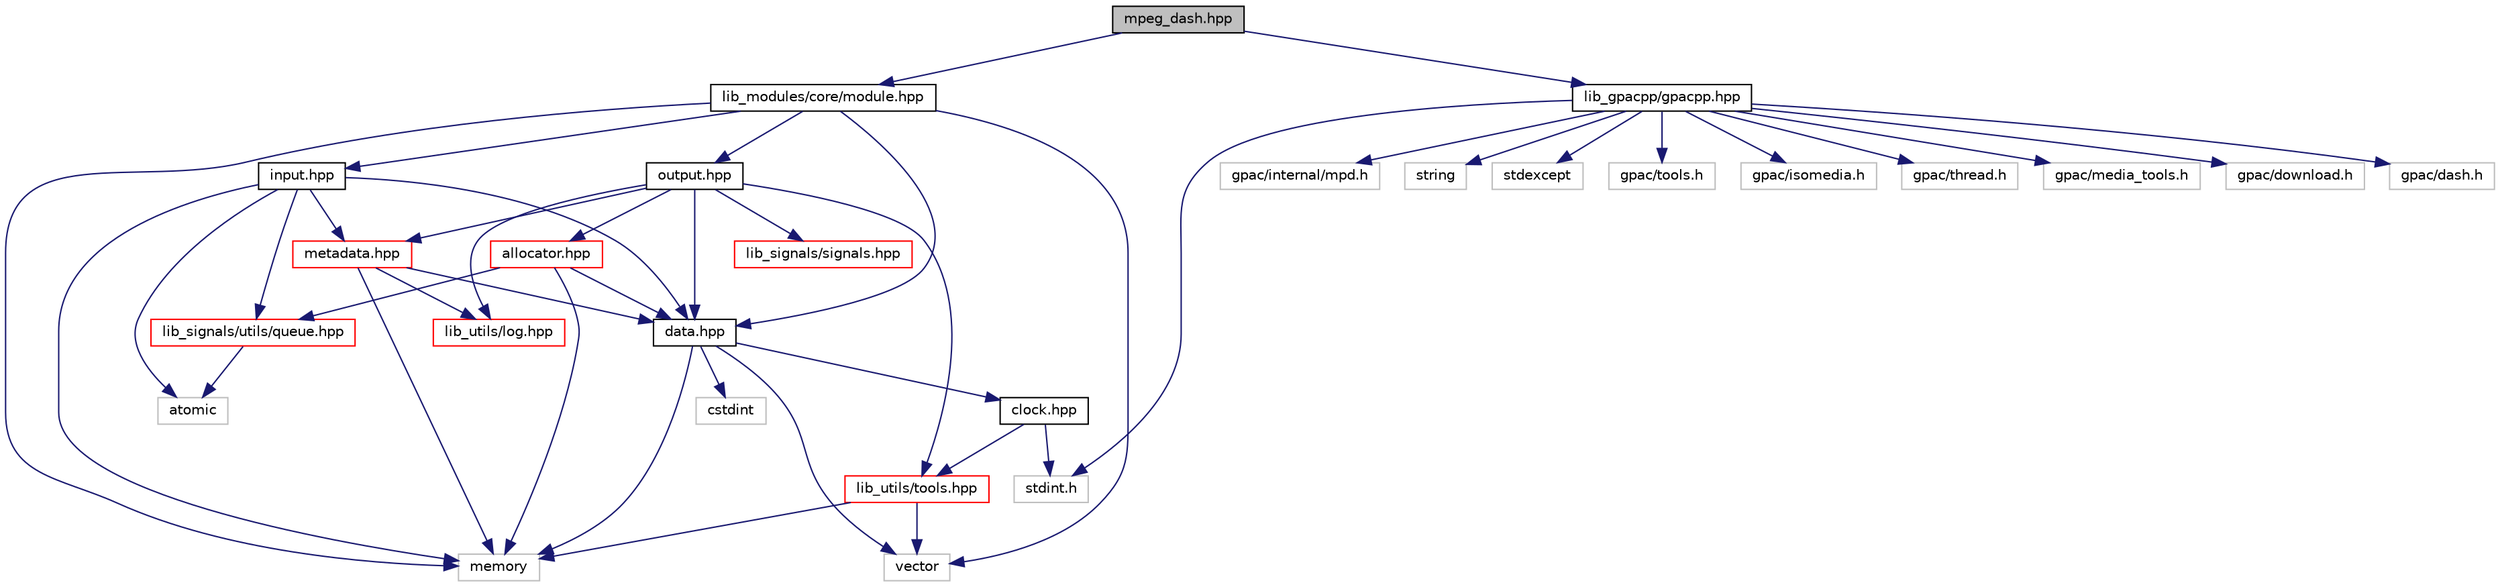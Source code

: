digraph "mpeg_dash.hpp"
{
 // INTERACTIVE_SVG=YES
  edge [fontname="Helvetica",fontsize="10",labelfontname="Helvetica",labelfontsize="10"];
  node [fontname="Helvetica",fontsize="10",shape=record];
  Node1 [label="mpeg_dash.hpp",height=0.2,width=0.4,color="black", fillcolor="grey75", style="filled", fontcolor="black"];
  Node1 -> Node2 [color="midnightblue",fontsize="10",style="solid",fontname="Helvetica"];
  Node2 [label="lib_modules/core/module.hpp",height=0.2,width=0.4,color="black", fillcolor="white", style="filled",URL="$module_8hpp.html"];
  Node2 -> Node3 [color="midnightblue",fontsize="10",style="solid",fontname="Helvetica"];
  Node3 [label="data.hpp",height=0.2,width=0.4,color="black", fillcolor="white", style="filled",URL="$data_8hpp.html"];
  Node3 -> Node4 [color="midnightblue",fontsize="10",style="solid",fontname="Helvetica"];
  Node4 [label="clock.hpp",height=0.2,width=0.4,color="black", fillcolor="white", style="filled",URL="$clock_8hpp.html"];
  Node4 -> Node5 [color="midnightblue",fontsize="10",style="solid",fontname="Helvetica"];
  Node5 [label="lib_utils/tools.hpp",height=0.2,width=0.4,color="red", fillcolor="white", style="filled",URL="$tools_8hpp.html"];
  Node5 -> Node6 [color="midnightblue",fontsize="10",style="solid",fontname="Helvetica"];
  Node6 [label="memory",height=0.2,width=0.4,color="grey75", fillcolor="white", style="filled"];
  Node5 -> Node7 [color="midnightblue",fontsize="10",style="solid",fontname="Helvetica"];
  Node7 [label="vector",height=0.2,width=0.4,color="grey75", fillcolor="white", style="filled"];
  Node4 -> Node8 [color="midnightblue",fontsize="10",style="solid",fontname="Helvetica"];
  Node8 [label="stdint.h",height=0.2,width=0.4,color="grey75", fillcolor="white", style="filled"];
  Node3 -> Node9 [color="midnightblue",fontsize="10",style="solid",fontname="Helvetica"];
  Node9 [label="cstdint",height=0.2,width=0.4,color="grey75", fillcolor="white", style="filled"];
  Node3 -> Node6 [color="midnightblue",fontsize="10",style="solid",fontname="Helvetica"];
  Node3 -> Node7 [color="midnightblue",fontsize="10",style="solid",fontname="Helvetica"];
  Node2 -> Node10 [color="midnightblue",fontsize="10",style="solid",fontname="Helvetica"];
  Node10 [label="input.hpp",height=0.2,width=0.4,color="black", fillcolor="white", style="filled",URL="$input_8hpp.html"];
  Node10 -> Node3 [color="midnightblue",fontsize="10",style="solid",fontname="Helvetica"];
  Node10 -> Node11 [color="midnightblue",fontsize="10",style="solid",fontname="Helvetica"];
  Node11 [label="metadata.hpp",height=0.2,width=0.4,color="red", fillcolor="white", style="filled",URL="$metadata_8hpp.html"];
  Node11 -> Node3 [color="midnightblue",fontsize="10",style="solid",fontname="Helvetica"];
  Node11 -> Node12 [color="midnightblue",fontsize="10",style="solid",fontname="Helvetica"];
  Node12 [label="lib_utils/log.hpp",height=0.2,width=0.4,color="red", fillcolor="white", style="filled",URL="$log_8hpp.html"];
  Node11 -> Node6 [color="midnightblue",fontsize="10",style="solid",fontname="Helvetica"];
  Node10 -> Node13 [color="midnightblue",fontsize="10",style="solid",fontname="Helvetica"];
  Node13 [label="lib_signals/utils/queue.hpp",height=0.2,width=0.4,color="red", fillcolor="white", style="filled",URL="$queue_8hpp.html"];
  Node13 -> Node14 [color="midnightblue",fontsize="10",style="solid",fontname="Helvetica"];
  Node14 [label="atomic",height=0.2,width=0.4,color="grey75", fillcolor="white", style="filled"];
  Node10 -> Node14 [color="midnightblue",fontsize="10",style="solid",fontname="Helvetica"];
  Node10 -> Node6 [color="midnightblue",fontsize="10",style="solid",fontname="Helvetica"];
  Node2 -> Node15 [color="midnightblue",fontsize="10",style="solid",fontname="Helvetica"];
  Node15 [label="output.hpp",height=0.2,width=0.4,color="black", fillcolor="white", style="filled",URL="$output_8hpp.html"];
  Node15 -> Node16 [color="midnightblue",fontsize="10",style="solid",fontname="Helvetica"];
  Node16 [label="allocator.hpp",height=0.2,width=0.4,color="red", fillcolor="white", style="filled",URL="$allocator_8hpp.html"];
  Node16 -> Node3 [color="midnightblue",fontsize="10",style="solid",fontname="Helvetica"];
  Node16 -> Node13 [color="midnightblue",fontsize="10",style="solid",fontname="Helvetica"];
  Node16 -> Node6 [color="midnightblue",fontsize="10",style="solid",fontname="Helvetica"];
  Node15 -> Node3 [color="midnightblue",fontsize="10",style="solid",fontname="Helvetica"];
  Node15 -> Node11 [color="midnightblue",fontsize="10",style="solid",fontname="Helvetica"];
  Node15 -> Node12 [color="midnightblue",fontsize="10",style="solid",fontname="Helvetica"];
  Node15 -> Node5 [color="midnightblue",fontsize="10",style="solid",fontname="Helvetica"];
  Node15 -> Node17 [color="midnightblue",fontsize="10",style="solid",fontname="Helvetica"];
  Node17 [label="lib_signals/signals.hpp",height=0.2,width=0.4,color="red", fillcolor="white", style="filled",URL="$signals_8hpp.html"];
  Node2 -> Node6 [color="midnightblue",fontsize="10",style="solid",fontname="Helvetica"];
  Node2 -> Node7 [color="midnightblue",fontsize="10",style="solid",fontname="Helvetica"];
  Node1 -> Node18 [color="midnightblue",fontsize="10",style="solid",fontname="Helvetica"];
  Node18 [label="lib_gpacpp/gpacpp.hpp",height=0.2,width=0.4,color="black", fillcolor="white", style="filled",URL="$gpacpp_8hpp.html"];
  Node18 -> Node8 [color="midnightblue",fontsize="10",style="solid",fontname="Helvetica"];
  Node18 -> Node19 [color="midnightblue",fontsize="10",style="solid",fontname="Helvetica"];
  Node19 [label="string",height=0.2,width=0.4,color="grey75", fillcolor="white", style="filled"];
  Node18 -> Node20 [color="midnightblue",fontsize="10",style="solid",fontname="Helvetica"];
  Node20 [label="stdexcept",height=0.2,width=0.4,color="grey75", fillcolor="white", style="filled"];
  Node18 -> Node21 [color="midnightblue",fontsize="10",style="solid",fontname="Helvetica"];
  Node21 [label="gpac/tools.h",height=0.2,width=0.4,color="grey75", fillcolor="white", style="filled"];
  Node18 -> Node22 [color="midnightblue",fontsize="10",style="solid",fontname="Helvetica"];
  Node22 [label="gpac/isomedia.h",height=0.2,width=0.4,color="grey75", fillcolor="white", style="filled"];
  Node18 -> Node23 [color="midnightblue",fontsize="10",style="solid",fontname="Helvetica"];
  Node23 [label="gpac/thread.h",height=0.2,width=0.4,color="grey75", fillcolor="white", style="filled"];
  Node18 -> Node24 [color="midnightblue",fontsize="10",style="solid",fontname="Helvetica"];
  Node24 [label="gpac/media_tools.h",height=0.2,width=0.4,color="grey75", fillcolor="white", style="filled"];
  Node18 -> Node25 [color="midnightblue",fontsize="10",style="solid",fontname="Helvetica"];
  Node25 [label="gpac/download.h",height=0.2,width=0.4,color="grey75", fillcolor="white", style="filled"];
  Node18 -> Node26 [color="midnightblue",fontsize="10",style="solid",fontname="Helvetica"];
  Node26 [label="gpac/dash.h",height=0.2,width=0.4,color="grey75", fillcolor="white", style="filled"];
  Node18 -> Node27 [color="midnightblue",fontsize="10",style="solid",fontname="Helvetica"];
  Node27 [label="gpac/internal/mpd.h",height=0.2,width=0.4,color="grey75", fillcolor="white", style="filled"];
}
